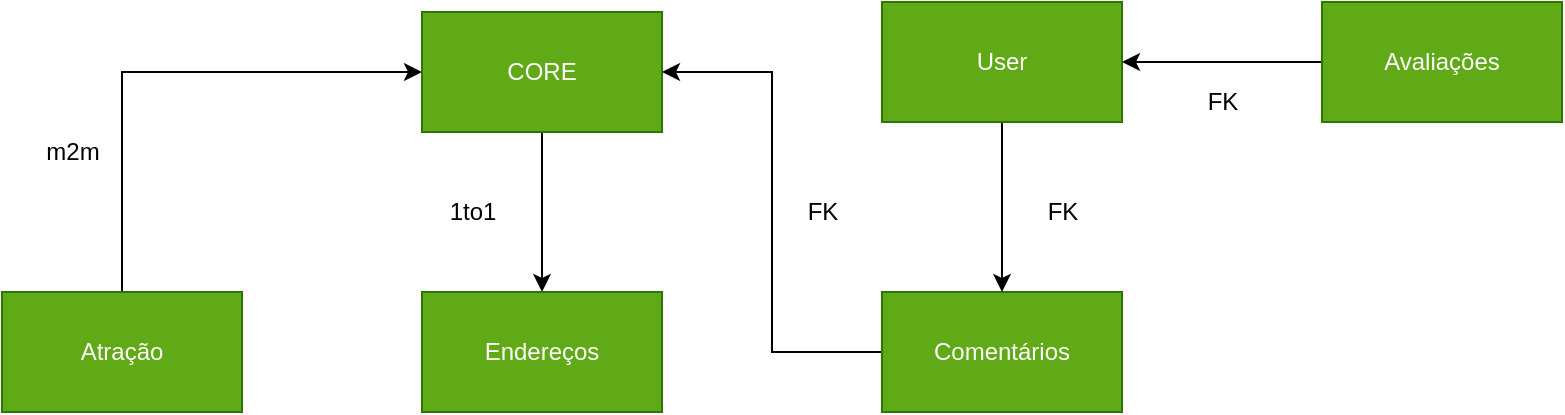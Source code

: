 <mxfile>
    <diagram name="Página-1" id="MrQJu2VumyWKS_8H28oy">
        <mxGraphModel dx="561" dy="186" grid="1" gridSize="10" guides="1" tooltips="1" connect="1" arrows="1" fold="1" page="1" pageScale="1" pageWidth="1100" pageHeight="850" math="0" shadow="0">
            <root>
                <mxCell id="0"/>
                <mxCell id="1" parent="0"/>
                <mxCell id="afsO_jI97a5F9dhfeInH-5" style="edgeStyle=orthogonalEdgeStyle;rounded=0;orthogonalLoop=1;jettySize=auto;html=1;" parent="1" source="afsO_jI97a5F9dhfeInH-1" target="afsO_jI97a5F9dhfeInH-2" edge="1">
                    <mxGeometry relative="1" as="geometry">
                        <Array as="points">
                            <mxPoint x="180" y="120"/>
                        </Array>
                    </mxGeometry>
                </mxCell>
                <mxCell id="afsO_jI97a5F9dhfeInH-1" value="Atração" style="rounded=0;whiteSpace=wrap;html=1;fillColor=#60a917;fontColor=#ffffff;strokeColor=#2D7600;" parent="1" vertex="1">
                    <mxGeometry x="120" y="230" width="120" height="60" as="geometry"/>
                </mxCell>
                <mxCell id="afsO_jI97a5F9dhfeInH-10" style="edgeStyle=orthogonalEdgeStyle;rounded=0;orthogonalLoop=1;jettySize=auto;html=1;entryX=0.5;entryY=0;entryDx=0;entryDy=0;" parent="1" source="afsO_jI97a5F9dhfeInH-2" target="afsO_jI97a5F9dhfeInH-7" edge="1">
                    <mxGeometry relative="1" as="geometry"/>
                </mxCell>
                <mxCell id="afsO_jI97a5F9dhfeInH-2" value="CORE" style="rounded=0;whiteSpace=wrap;html=1;fillColor=#60a917;fontColor=#ffffff;strokeColor=#2D7600;" parent="1" vertex="1">
                    <mxGeometry x="330" y="90" width="120" height="60" as="geometry"/>
                </mxCell>
                <mxCell id="afsO_jI97a5F9dhfeInH-3" value="m2m" style="text;html=1;align=center;verticalAlign=middle;resizable=0;points=[];autosize=1;strokeColor=none;fillColor=none;" parent="1" vertex="1">
                    <mxGeometry x="130" y="145" width="50" height="30" as="geometry"/>
                </mxCell>
                <mxCell id="afsO_jI97a5F9dhfeInH-7" value="Endereços" style="rounded=0;whiteSpace=wrap;html=1;fillColor=#60a917;fontColor=#ffffff;strokeColor=#2D7600;" parent="1" vertex="1">
                    <mxGeometry x="330" y="230" width="120" height="60" as="geometry"/>
                </mxCell>
                <mxCell id="afsO_jI97a5F9dhfeInH-8" value="1to1" style="text;html=1;align=center;verticalAlign=middle;resizable=0;points=[];autosize=1;strokeColor=none;fillColor=none;" parent="1" vertex="1">
                    <mxGeometry x="330" y="175" width="50" height="30" as="geometry"/>
                </mxCell>
                <mxCell id="afsO_jI97a5F9dhfeInH-15" style="edgeStyle=orthogonalEdgeStyle;rounded=0;orthogonalLoop=1;jettySize=auto;html=1;entryX=1;entryY=0.5;entryDx=0;entryDy=0;" parent="1" source="afsO_jI97a5F9dhfeInH-11" target="afsO_jI97a5F9dhfeInH-2" edge="1">
                    <mxGeometry relative="1" as="geometry"/>
                </mxCell>
                <mxCell id="afsO_jI97a5F9dhfeInH-11" value="Comentários" style="rounded=0;whiteSpace=wrap;html=1;fillColor=#60a917;fontColor=#ffffff;strokeColor=#2D7600;" parent="1" vertex="1">
                    <mxGeometry x="560" y="230" width="120" height="60" as="geometry"/>
                </mxCell>
                <mxCell id="afsO_jI97a5F9dhfeInH-13" style="edgeStyle=orthogonalEdgeStyle;rounded=0;orthogonalLoop=1;jettySize=auto;html=1;" parent="1" source="afsO_jI97a5F9dhfeInH-12" target="afsO_jI97a5F9dhfeInH-11" edge="1">
                    <mxGeometry relative="1" as="geometry"/>
                </mxCell>
                <mxCell id="afsO_jI97a5F9dhfeInH-12" value="User" style="rounded=0;whiteSpace=wrap;html=1;fillColor=#60a917;fontColor=#ffffff;strokeColor=#2D7600;" parent="1" vertex="1">
                    <mxGeometry x="560" y="85" width="120" height="60" as="geometry"/>
                </mxCell>
                <mxCell id="afsO_jI97a5F9dhfeInH-14" value="FK" style="text;html=1;align=center;verticalAlign=middle;resizable=0;points=[];autosize=1;strokeColor=none;fillColor=none;" parent="1" vertex="1">
                    <mxGeometry x="630" y="175" width="40" height="30" as="geometry"/>
                </mxCell>
                <mxCell id="afsO_jI97a5F9dhfeInH-16" value="FK" style="text;html=1;align=center;verticalAlign=middle;resizable=0;points=[];autosize=1;strokeColor=none;fillColor=none;" parent="1" vertex="1">
                    <mxGeometry x="510" y="175" width="40" height="30" as="geometry"/>
                </mxCell>
                <mxCell id="3" style="edgeStyle=none;html=1;entryX=1;entryY=0.5;entryDx=0;entryDy=0;" parent="1" source="2" target="afsO_jI97a5F9dhfeInH-12" edge="1">
                    <mxGeometry relative="1" as="geometry"/>
                </mxCell>
                <mxCell id="2" value="Avaliações&lt;br&gt;" style="rounded=0;whiteSpace=wrap;html=1;fillColor=#60a917;fontColor=#ffffff;strokeColor=#2D7600;" parent="1" vertex="1">
                    <mxGeometry x="780" y="85" width="120" height="60" as="geometry"/>
                </mxCell>
                <mxCell id="4" value="FK" style="text;html=1;align=center;verticalAlign=middle;resizable=0;points=[];autosize=1;strokeColor=none;fillColor=none;" parent="1" vertex="1">
                    <mxGeometry x="710" y="120" width="40" height="30" as="geometry"/>
                </mxCell>
            </root>
        </mxGraphModel>
    </diagram>
</mxfile>